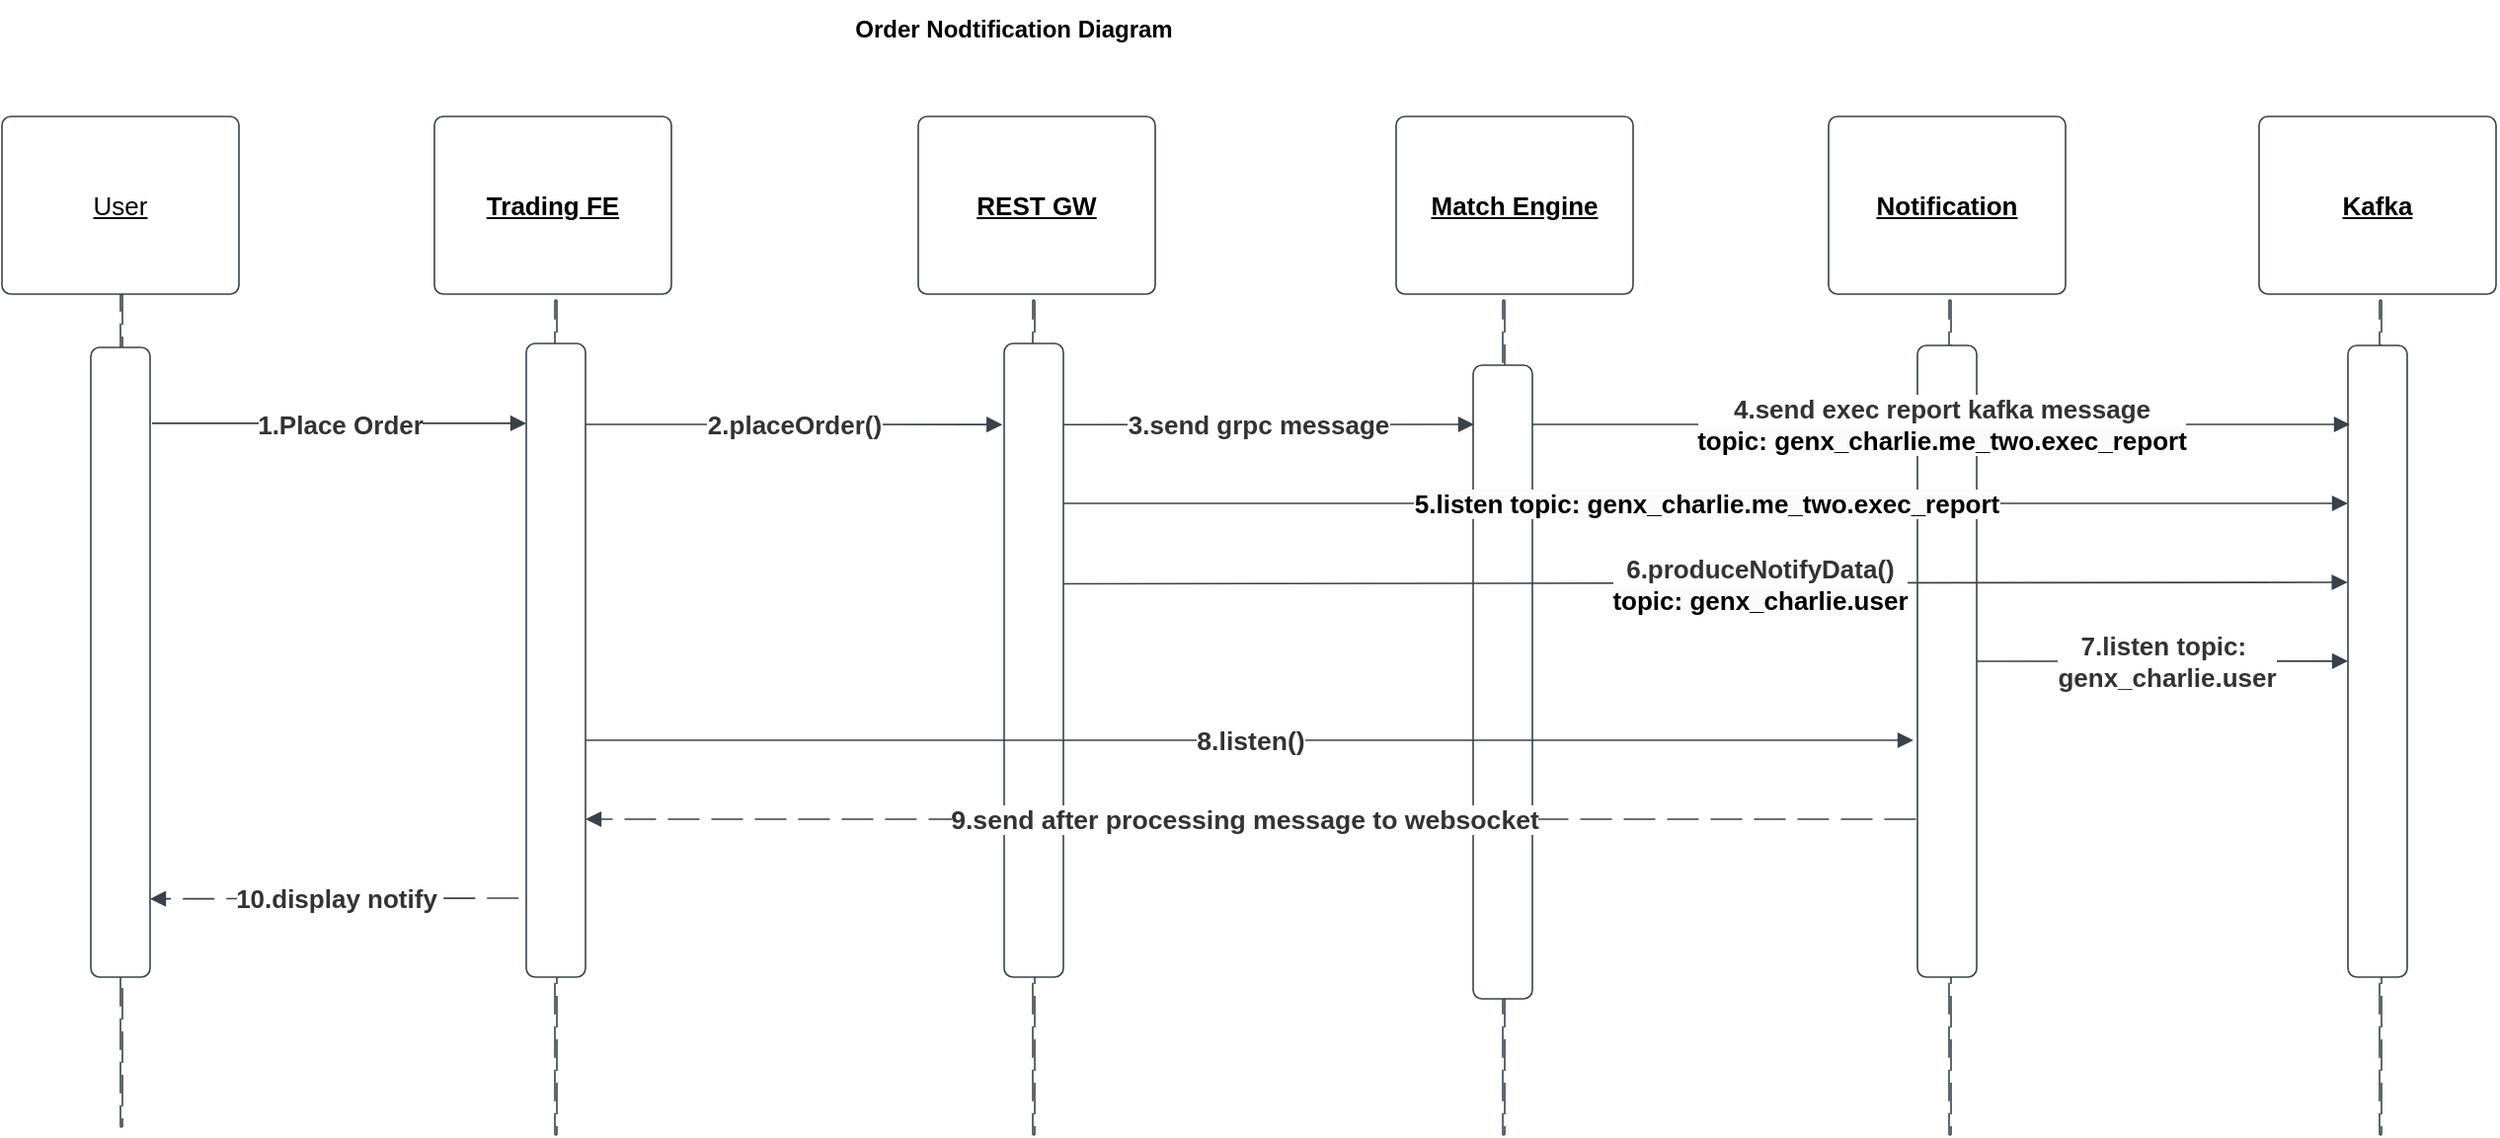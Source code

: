 <mxfile version="22.1.18" type="github">
  <diagram name="第 1 页" id="tMIGvJRP5zU5UjZiQiqf">
    <mxGraphModel dx="1373" dy="721" grid="1" gridSize="10" guides="1" tooltips="1" connect="1" arrows="1" fold="1" page="1" pageScale="1" pageWidth="1654" pageHeight="2336" math="0" shadow="0">
      <root>
        <mxCell id="0" />
        <mxCell id="1" parent="0" />
        <mxCell id="48UJLHT1hR8FIW3pNcdi-1" value="" style="html=1;overflow=block;blockSpacing=1;whiteSpace=wrap;fontSize=13;spacing=0;strokeColor=#3a414a;strokeOpacity=100;rounded=1;absoluteArcSize=1;arcSize=9;rotation=-270;dashed=1;fixDash=1;dashPattern=16 6;strokeWidth=0.8;lucidId=M7NZHTTpDVXx;" parent="1" vertex="1">
          <mxGeometry x="-70" y="384" width="423" height="1" as="geometry" />
        </mxCell>
        <mxCell id="48UJLHT1hR8FIW3pNcdi-2" value="User" style="html=1;overflow=block;blockSpacing=1;whiteSpace=wrap;fontSize=13;fontStyle=4;spacing=3.8;strokeColor=#3a414a;strokeOpacity=100;rounded=1;absoluteArcSize=1;arcSize=9;strokeWidth=0.8;lucidId=T8NZlYuJ8EgG;" parent="1" vertex="1">
          <mxGeometry x="81" y="84" width="120" height="90" as="geometry" />
        </mxCell>
        <mxCell id="48UJLHT1hR8FIW3pNcdi-3" value="&lt;b&gt;Trading FE&lt;/b&gt;" style="html=1;overflow=block;blockSpacing=1;whiteSpace=wrap;fontSize=13;fontStyle=4;spacing=3.8;strokeColor=#3a414a;strokeOpacity=100;rounded=1;absoluteArcSize=1;arcSize=9;strokeWidth=0.8;lucidId=18NZU9HDsDMR;" parent="1" vertex="1">
          <mxGeometry x="300" y="84" width="120" height="90" as="geometry" />
        </mxCell>
        <mxCell id="48UJLHT1hR8FIW3pNcdi-4" value="&lt;b&gt;Match Engine&lt;/b&gt;" style="html=1;overflow=block;blockSpacing=1;whiteSpace=wrap;fontSize=13;fontStyle=4;spacing=3.8;strokeColor=#3a414a;strokeOpacity=100;rounded=1;absoluteArcSize=1;arcSize=9;strokeWidth=0.8;lucidId=a9NZcL33oLzD;" parent="1" vertex="1">
          <mxGeometry x="787" y="84" width="120" height="90" as="geometry" />
        </mxCell>
        <mxCell id="48UJLHT1hR8FIW3pNcdi-5" value="&lt;b style=&quot;border-color: var(--border-color);&quot;&gt;Notification&lt;/b&gt;" style="html=1;overflow=block;blockSpacing=1;whiteSpace=wrap;fontSize=13;fontStyle=4;spacing=3.8;strokeColor=#3a414a;strokeOpacity=100;rounded=1;absoluteArcSize=1;arcSize=9;strokeWidth=0.8;lucidId=l9NZF5u.6GAb;" parent="1" vertex="1">
          <mxGeometry x="1006" y="84" width="120" height="90" as="geometry" />
        </mxCell>
        <mxCell id="48UJLHT1hR8FIW3pNcdi-6" value="&lt;b&gt;REST GW&lt;/b&gt;" style="html=1;overflow=block;blockSpacing=1;whiteSpace=wrap;fontSize=13;fontStyle=4;spacing=3.8;strokeColor=#3a414a;strokeOpacity=100;rounded=1;absoluteArcSize=1;arcSize=9;strokeWidth=0.8;lucidId=t9NZKBoNONix;" parent="1" vertex="1">
          <mxGeometry x="545" y="84" width="120" height="90" as="geometry" />
        </mxCell>
        <mxCell id="48UJLHT1hR8FIW3pNcdi-7" value="" style="html=1;overflow=block;blockSpacing=1;whiteSpace=wrap;fontSize=13;spacing=0;strokeColor=#3a414a;strokeOpacity=100;rounded=1;absoluteArcSize=1;arcSize=9;rotation=-270;dashed=1;fixDash=1;dashPattern=16 6;strokeWidth=0.8;lucidId=F9NZRKwd~eAH;" parent="1" vertex="1">
          <mxGeometry x="150" y="388" width="423" height="1" as="geometry" />
        </mxCell>
        <mxCell id="48UJLHT1hR8FIW3pNcdi-8" value="" style="html=1;overflow=block;blockSpacing=1;whiteSpace=wrap;fontSize=13;spacing=0;strokeColor=#3a414a;strokeOpacity=100;rounded=1;absoluteArcSize=1;arcSize=9;rotation=-270;dashed=1;fixDash=1;dashPattern=16 6;strokeWidth=0.8;lucidId=H9NZtD7gAKKg;" parent="1" vertex="1">
          <mxGeometry x="630" y="388" width="423" height="1" as="geometry" />
        </mxCell>
        <mxCell id="48UJLHT1hR8FIW3pNcdi-9" value="" style="html=1;overflow=block;blockSpacing=1;whiteSpace=wrap;fontSize=13;spacing=0;strokeColor=#3a414a;strokeOpacity=100;rounded=1;absoluteArcSize=1;arcSize=9;rotation=-270;dashed=1;fixDash=1;dashPattern=16 6;strokeWidth=0.8;lucidId=Q9NZzyseHX5v;" parent="1" vertex="1">
          <mxGeometry x="856" y="388" width="423" height="1" as="geometry" />
        </mxCell>
        <mxCell id="48UJLHT1hR8FIW3pNcdi-10" value="" style="html=1;overflow=block;blockSpacing=1;whiteSpace=wrap;fontSize=13;spacing=0;strokeColor=#3a414a;strokeOpacity=100;rounded=1;absoluteArcSize=1;arcSize=9;rotation=-270;dashed=1;fixDash=1;dashPattern=16 6;strokeWidth=0.8;lucidId=S9NZI5xLkPNC;" parent="1" vertex="1">
          <mxGeometry x="392" y="388" width="423" height="1" as="geometry" />
        </mxCell>
        <mxCell id="48UJLHT1hR8FIW3pNcdi-11" value="" style="html=1;overflow=block;blockSpacing=1;whiteSpace=wrap;fontSize=13;spacing=0;strokeColor=#3a414a;strokeOpacity=100;rounded=1;absoluteArcSize=1;arcSize=9;strokeWidth=0.8;lucidId=19NZhl3rATCA;" parent="1" vertex="1">
          <mxGeometry x="126" y="201" width="30" height="319" as="geometry" />
        </mxCell>
        <mxCell id="48UJLHT1hR8FIW3pNcdi-12" value="" style="html=1;jettySize=18;whiteSpace=wrap;fontSize=13;strokeColor=#3a414a;strokeOpacity=100;strokeWidth=0.8;rounded=0;startArrow=none;endArrow=block;endFill=1;entryX=0.05;entryY=0.059;entryPerimeter=0;lucidId=g-NZMRchMd7d;entryDx=0;entryDy=0;" parent="1" edge="1">
          <mxGeometry width="100" height="100" relative="1" as="geometry">
            <Array as="points" />
            <mxPoint x="157" y="239.46" as="sourcePoint" />
            <mxPoint x="346.5" y="239.459" as="targetPoint" />
          </mxGeometry>
        </mxCell>
        <mxCell id="48UJLHT1hR8FIW3pNcdi-13" value="&lt;font style=&quot;font-size: 13px;&quot;&gt;1.Place Order&lt;/font&gt;" style="text;html=1;resizable=0;labelBackgroundColor=default;align=center;verticalAlign=middle;fontStyle=1;fontColor=#333333;fontSize=13.3;" parent="48UJLHT1hR8FIW3pNcdi-12" vertex="1">
          <mxGeometry relative="1" as="geometry">
            <mxPoint as="offset" />
          </mxGeometry>
        </mxCell>
        <mxCell id="48UJLHT1hR8FIW3pNcdi-14" value="" style="html=1;overflow=block;blockSpacing=1;whiteSpace=wrap;fontSize=13;spacing=0;strokeColor=#3a414a;strokeOpacity=100;rounded=1;absoluteArcSize=1;arcSize=9;strokeWidth=0.8;lucidId=p-NZh3E1zH06;" parent="1" vertex="1">
          <mxGeometry x="346.5" y="199" width="30" height="321" as="geometry" />
        </mxCell>
        <mxCell id="48UJLHT1hR8FIW3pNcdi-15" value="" style="html=1;overflow=block;blockSpacing=1;whiteSpace=wrap;fontSize=13;spacing=0;strokeColor=#3a414a;strokeOpacity=100;rounded=1;absoluteArcSize=1;arcSize=9;strokeWidth=0.8;lucidId=Y-NZVu-vQOem;" parent="1" vertex="1">
          <mxGeometry x="588.5" y="199" width="30" height="321" as="geometry" />
        </mxCell>
        <mxCell id="48UJLHT1hR8FIW3pNcdi-16" value="" style="html=1;jettySize=18;whiteSpace=wrap;fontSize=13;strokeColor=#3a414a;strokeOpacity=100;strokeWidth=0.8;rounded=0;startArrow=none;endArrow=block;endFill=1;entryX=-0.012;entryY=0.128;entryPerimeter=0;lucidId=--NZR8_Uenr~;" parent="1" edge="1">
          <mxGeometry width="100" height="100" relative="1" as="geometry">
            <Array as="points" />
            <mxPoint x="376.5" y="240" as="sourcePoint" />
            <mxPoint x="587.64" y="240.088" as="targetPoint" />
          </mxGeometry>
        </mxCell>
        <mxCell id="48UJLHT1hR8FIW3pNcdi-17" value="&lt;font style=&quot;font-size: 13px;&quot;&gt;2.placeOrder()&lt;/font&gt;" style="text;html=1;resizable=0;labelBackgroundColor=default;align=center;verticalAlign=middle;fontStyle=1;fontColor=#333333;fontSize=13.3;" parent="48UJLHT1hR8FIW3pNcdi-16" vertex="1">
          <mxGeometry relative="1" as="geometry">
            <mxPoint as="offset" />
          </mxGeometry>
        </mxCell>
        <mxCell id="48UJLHT1hR8FIW3pNcdi-20" value="" style="html=1;overflow=block;blockSpacing=1;whiteSpace=wrap;fontSize=13;spacing=0;strokeColor=#3a414a;strokeOpacity=100;rounded=1;absoluteArcSize=1;arcSize=9;strokeWidth=0.8;lucidId=c~NZ66zwnHVi;" parent="1" vertex="1">
          <mxGeometry x="826" y="210" width="30" height="321" as="geometry" />
        </mxCell>
        <mxCell id="48UJLHT1hR8FIW3pNcdi-36" style="edgeStyle=orthogonalEdgeStyle;rounded=0;orthogonalLoop=1;jettySize=auto;html=1;exitX=0.5;exitY=0;exitDx=0;exitDy=0;" parent="1" source="48UJLHT1hR8FIW3pNcdi-23" edge="1">
          <mxGeometry relative="1" as="geometry">
            <mxPoint x="1066" y="210" as="targetPoint" />
          </mxGeometry>
        </mxCell>
        <mxCell id="48UJLHT1hR8FIW3pNcdi-23" value="" style="html=1;overflow=block;blockSpacing=1;whiteSpace=wrap;fontSize=13;spacing=0;strokeColor=#3a414a;strokeOpacity=100;rounded=1;absoluteArcSize=1;arcSize=9;strokeWidth=0.8;lucidId=Q~NZrVW1zLrD;" parent="1" vertex="1">
          <mxGeometry x="1051" y="200" width="30" height="320" as="geometry" />
        </mxCell>
        <mxCell id="48UJLHT1hR8FIW3pNcdi-26" value="" style="html=1;jettySize=18;whiteSpace=wrap;fontSize=13;strokeColor=#3a414a;strokeOpacity=100;dashed=1;fixDash=1;dashPattern=16 6;strokeWidth=0.8;rounded=0;startArrow=none;endArrow=block;endFill=1;entryX=0.992;entryY=0.623;lucidId=VaOZTp4riYNy;entryDx=0;entryDy=0;entryPerimeter=0;" parent="1" edge="1">
          <mxGeometry width="100" height="100" relative="1" as="geometry">
            <Array as="points" />
            <mxPoint x="1050.24" y="440.02" as="sourcePoint" />
            <mxPoint x="376.5" y="440.003" as="targetPoint" />
          </mxGeometry>
        </mxCell>
        <mxCell id="48UJLHT1hR8FIW3pNcdi-27" value="9.send after processing message to websocket" style="text;html=1;resizable=0;labelBackgroundColor=default;align=center;verticalAlign=middle;fontStyle=1;fontColor=#333333;fontSize=13.3;" parent="48UJLHT1hR8FIW3pNcdi-26" vertex="1">
          <mxGeometry x="-0.637" relative="1" as="geometry">
            <mxPoint x="-218" as="offset" />
          </mxGeometry>
        </mxCell>
        <mxCell id="48UJLHT1hR8FIW3pNcdi-32" value="" style="html=1;jettySize=18;whiteSpace=wrap;fontSize=13;strokeColor=#3a414a;strokeOpacity=100;strokeWidth=0.8;rounded=0;startArrow=none;endArrow=block;endFill=1;exitX=1.017;exitY=0.128;exitPerimeter=0;lucidId=6cOZZF8WiXqJ;exitDx=0;exitDy=0;" parent="1" edge="1">
          <mxGeometry width="100" height="100" relative="1" as="geometry">
            <Array as="points" />
            <mxPoint x="826.49" y="240" as="targetPoint" />
            <mxPoint x="618.5" y="240.088" as="sourcePoint" />
          </mxGeometry>
        </mxCell>
        <mxCell id="48UJLHT1hR8FIW3pNcdi-33" value="&lt;font style=&quot;font-size: 13px;&quot;&gt;3.send grpc message&lt;/font&gt;" style="text;html=1;resizable=0;labelBackgroundColor=default;align=center;verticalAlign=middle;fontStyle=1;fontColor=#333333;fontSize=13.3;" parent="48UJLHT1hR8FIW3pNcdi-32" vertex="1">
          <mxGeometry x="-0.742" relative="1" as="geometry">
            <mxPoint x="71" as="offset" />
          </mxGeometry>
        </mxCell>
        <mxCell id="48UJLHT1hR8FIW3pNcdi-42" value="" style="html=1;jettySize=18;whiteSpace=wrap;fontSize=13;strokeColor=#3a414a;strokeOpacity=100;strokeWidth=0.8;rounded=0;startArrow=none;endArrow=block;endFill=1;entryX=-0.006;entryY=0.407;entryPerimeter=0;lucidId=--NZR8_Uenr~;entryDx=0;entryDy=0;" parent="1" edge="1">
          <mxGeometry width="100" height="100" relative="1" as="geometry">
            <Array as="points" />
            <mxPoint x="618.5" y="320.72" as="sourcePoint" />
            <mxPoint x="1268.82" y="320.0" as="targetPoint" />
          </mxGeometry>
        </mxCell>
        <mxCell id="48UJLHT1hR8FIW3pNcdi-43" value="&lt;font style=&quot;font-size: 13px;&quot;&gt;6.produceNotifyData()&lt;br&gt;&lt;span style=&quot;border-color: var(--border-color); color: rgb(0, 0, 0); background-color: rgb(251, 251, 251);&quot;&gt;topic:&amp;nbsp;genx_charlie.user&lt;/span&gt;&lt;/font&gt;" style="text;html=1;resizable=0;labelBackgroundColor=default;align=center;verticalAlign=middle;fontStyle=1;fontColor=#333333;fontSize=13.3;" parent="48UJLHT1hR8FIW3pNcdi-42" vertex="1">
          <mxGeometry relative="1" as="geometry">
            <mxPoint x="27" as="offset" />
          </mxGeometry>
        </mxCell>
        <mxCell id="48UJLHT1hR8FIW3pNcdi-44" value="" style="html=1;jettySize=18;whiteSpace=wrap;fontSize=13;strokeColor=#3a414a;strokeOpacity=100;strokeWidth=0.8;rounded=0;startArrow=none;endArrow=block;endFill=1;lucidId=--NZR8_Uenr~;" parent="1" edge="1">
          <mxGeometry width="100" height="100" relative="1" as="geometry">
            <Array as="points" />
            <mxPoint x="376.5" y="400" as="sourcePoint" />
            <mxPoint x="1049" y="400" as="targetPoint" />
          </mxGeometry>
        </mxCell>
        <mxCell id="48UJLHT1hR8FIW3pNcdi-45" value="8.listen()" style="text;html=1;resizable=0;labelBackgroundColor=default;align=center;verticalAlign=middle;fontStyle=1;fontColor=#333333;fontSize=13.3;" parent="48UJLHT1hR8FIW3pNcdi-44" vertex="1">
          <mxGeometry relative="1" as="geometry">
            <mxPoint as="offset" />
          </mxGeometry>
        </mxCell>
        <mxCell id="48UJLHT1hR8FIW3pNcdi-46" value="" style="html=1;jettySize=18;whiteSpace=wrap;fontSize=13;strokeColor=#3a414a;strokeOpacity=100;dashed=1;fixDash=1;dashPattern=16 6;strokeWidth=0.8;rounded=0;startArrow=none;endArrow=block;endFill=1;entryX=0.992;entryY=0.623;lucidId=VaOZTp4riYNy;entryDx=0;entryDy=0;entryPerimeter=0;exitX=-0.13;exitY=0.812;exitDx=0;exitDy=0;exitPerimeter=0;" parent="1" edge="1">
          <mxGeometry width="100" height="100" relative="1" as="geometry">
            <Array as="points" />
            <mxPoint x="342.6" y="480.002" as="sourcePoint" />
            <mxPoint x="156" y="480.35" as="targetPoint" />
          </mxGeometry>
        </mxCell>
        <mxCell id="48UJLHT1hR8FIW3pNcdi-47" value="&lt;font style=&quot;font-size: 13px;&quot;&gt;10.display notify&lt;/font&gt;" style="text;html=1;resizable=0;labelBackgroundColor=default;align=center;verticalAlign=middle;fontStyle=1;fontColor=#333333;fontSize=13.3;" parent="48UJLHT1hR8FIW3pNcdi-46" vertex="1">
          <mxGeometry x="-0.637" relative="1" as="geometry">
            <mxPoint x="-59" as="offset" />
          </mxGeometry>
        </mxCell>
        <mxCell id="PLiX_8Mm6pZH1WzJB6Ei-1" value="&lt;b&gt;Order Nodtification Diagram&lt;/b&gt;" style="text;strokeColor=none;align=center;fillColor=none;html=1;verticalAlign=middle;whiteSpace=wrap;rounded=0;" parent="1" vertex="1">
          <mxGeometry x="498" y="25" width="191" height="30" as="geometry" />
        </mxCell>
        <mxCell id="_0EAFRMlNFuYPkr6nbE3-1" value="&lt;b&gt;Kafka&lt;/b&gt;" style="html=1;overflow=block;blockSpacing=1;whiteSpace=wrap;fontSize=13;fontStyle=4;spacing=3.8;strokeColor=#3a414a;strokeOpacity=100;rounded=1;absoluteArcSize=1;arcSize=9;strokeWidth=0.8;lucidId=l9NZF5u.6GAb;" vertex="1" parent="1">
          <mxGeometry x="1224" y="84" width="120" height="90" as="geometry" />
        </mxCell>
        <mxCell id="_0EAFRMlNFuYPkr6nbE3-2" value="" style="html=1;overflow=block;blockSpacing=1;whiteSpace=wrap;fontSize=13;spacing=0;strokeColor=#3a414a;strokeOpacity=100;rounded=1;absoluteArcSize=1;arcSize=9;rotation=-270;dashed=1;fixDash=1;dashPattern=16 6;strokeWidth=0.8;lucidId=Q9NZzyseHX5v;" vertex="1" parent="1">
          <mxGeometry x="1074" y="388" width="423" height="1" as="geometry" />
        </mxCell>
        <mxCell id="_0EAFRMlNFuYPkr6nbE3-3" style="edgeStyle=orthogonalEdgeStyle;rounded=0;orthogonalLoop=1;jettySize=auto;html=1;exitX=0.5;exitY=0;exitDx=0;exitDy=0;" edge="1" parent="1" source="_0EAFRMlNFuYPkr6nbE3-4">
          <mxGeometry relative="1" as="geometry">
            <mxPoint x="1284" y="210" as="targetPoint" />
          </mxGeometry>
        </mxCell>
        <mxCell id="_0EAFRMlNFuYPkr6nbE3-4" value="" style="html=1;overflow=block;blockSpacing=1;whiteSpace=wrap;fontSize=13;spacing=0;strokeColor=#3a414a;strokeOpacity=100;rounded=1;absoluteArcSize=1;arcSize=9;strokeWidth=0.8;lucidId=Q~NZrVW1zLrD;" vertex="1" parent="1">
          <mxGeometry x="1269" y="200" width="30" height="320" as="geometry" />
        </mxCell>
        <mxCell id="_0EAFRMlNFuYPkr6nbE3-40" value="" style="html=1;jettySize=18;whiteSpace=wrap;fontSize=13;strokeColor=#3a414a;strokeOpacity=100;strokeWidth=0.8;rounded=0;startArrow=none;endArrow=block;endFill=1;lucidId=--NZR8_Uenr~;entryX=0;entryY=0.25;entryDx=0;entryDy=0;" edge="1" parent="1" target="_0EAFRMlNFuYPkr6nbE3-4">
          <mxGeometry width="100" height="100" relative="1" as="geometry">
            <Array as="points" />
            <mxPoint x="618.5" y="280" as="sourcePoint" />
            <mxPoint x="1110" y="280" as="targetPoint" />
          </mxGeometry>
        </mxCell>
        <mxCell id="_0EAFRMlNFuYPkr6nbE3-41" value="&lt;b style=&quot;border-color: var(--border-color); color: rgb(0, 0, 0); background-color: rgb(251, 251, 251);&quot;&gt;&lt;font style=&quot;font-size: 13px;&quot;&gt;5.listen topic:&amp;nbsp;genx_charlie.me_two.exec_report&lt;/font&gt;&lt;/b&gt;" style="text;html=1;resizable=0;labelBackgroundColor=default;align=center;verticalAlign=middle;fontStyle=1;fontColor=#333333;fontSize=13.3;" vertex="1" parent="_0EAFRMlNFuYPkr6nbE3-40">
          <mxGeometry relative="1" as="geometry">
            <mxPoint as="offset" />
          </mxGeometry>
        </mxCell>
        <mxCell id="_0EAFRMlNFuYPkr6nbE3-42" value="" style="html=1;jettySize=18;whiteSpace=wrap;fontSize=13;strokeColor=#3a414a;strokeOpacity=100;strokeWidth=0.8;rounded=0;startArrow=none;endArrow=block;endFill=1;lucidId=--NZR8_Uenr~;" edge="1" parent="1">
          <mxGeometry width="100" height="100" relative="1" as="geometry">
            <Array as="points" />
            <mxPoint x="856" y="240" as="sourcePoint" />
            <mxPoint x="1270" y="240" as="targetPoint" />
          </mxGeometry>
        </mxCell>
        <mxCell id="_0EAFRMlNFuYPkr6nbE3-43" value="&lt;font style=&quot;font-size: 13px;&quot;&gt;4.send exec report kafka message&lt;br&gt;&lt;b style=&quot;border-color: var(--border-color); color: rgb(0, 0, 0); background-color: rgb(251, 251, 251);&quot;&gt;topic:&amp;nbsp;genx_charlie.me_two.exec_report&lt;/b&gt;&lt;/font&gt;" style="text;html=1;resizable=0;labelBackgroundColor=default;align=center;verticalAlign=middle;fontStyle=1;fontColor=#333333;fontSize=13.3;" vertex="1" parent="_0EAFRMlNFuYPkr6nbE3-42">
          <mxGeometry relative="1" as="geometry">
            <mxPoint as="offset" />
          </mxGeometry>
        </mxCell>
        <mxCell id="_0EAFRMlNFuYPkr6nbE3-48" value="" style="html=1;jettySize=18;whiteSpace=wrap;fontSize=13;strokeColor=#3a414a;strokeOpacity=100;strokeWidth=0.8;rounded=0;startArrow=none;endArrow=block;endFill=1;exitX=1;exitY=0.5;lucidId=6cOZZF8WiXqJ;exitDx=0;exitDy=0;" edge="1" parent="1" source="48UJLHT1hR8FIW3pNcdi-23">
          <mxGeometry width="100" height="100" relative="1" as="geometry">
            <Array as="points" />
            <mxPoint x="1269" y="359.91" as="targetPoint" />
            <mxPoint x="1090" y="360.098" as="sourcePoint" />
          </mxGeometry>
        </mxCell>
        <mxCell id="_0EAFRMlNFuYPkr6nbE3-49" value="&lt;font style=&quot;font-size: 13px;&quot;&gt;&lt;font style=&quot;font-size: 13px;&quot;&gt;7.listen&amp;nbsp;&lt;/font&gt;topic:&amp;nbsp;&lt;br&gt;genx_charlie.user&lt;/font&gt;" style="text;html=1;resizable=0;labelBackgroundColor=default;align=center;verticalAlign=middle;fontStyle=1;fontColor=#333333;fontSize=13.3;" vertex="1" parent="_0EAFRMlNFuYPkr6nbE3-48">
          <mxGeometry x="-0.742" relative="1" as="geometry">
            <mxPoint x="71" as="offset" />
          </mxGeometry>
        </mxCell>
      </root>
    </mxGraphModel>
  </diagram>
</mxfile>
